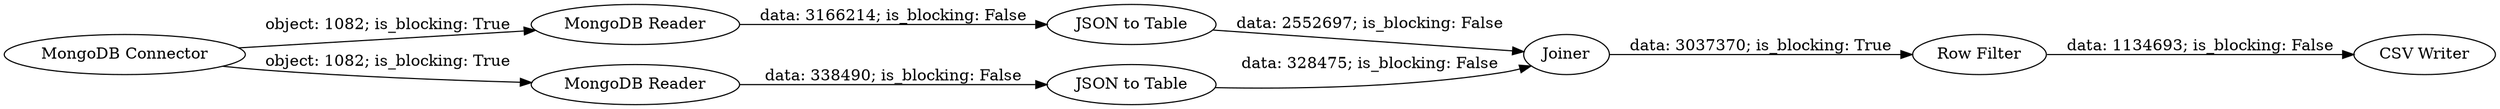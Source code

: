 digraph {
	"3044750543441726859_3" [label="MongoDB Reader"]
	"3044750543441726859_11" [label="CSV Writer"]
	"3044750543441726859_6" [label="MongoDB Reader"]
	"3044750543441726859_2" [label="MongoDB Connector"]
	"3044750543441726859_9" [label=Joiner]
	"3044750543441726859_7" [label="JSON to Table"]
	"3044750543441726859_8" [label="JSON to Table"]
	"3044750543441726859_10" [label="Row Filter"]
	"3044750543441726859_3" -> "3044750543441726859_7" [label="data: 3166214; is_blocking: False"]
	"3044750543441726859_6" -> "3044750543441726859_8" [label="data: 338490; is_blocking: False"]
	"3044750543441726859_2" -> "3044750543441726859_6" [label="object: 1082; is_blocking: True"]
	"3044750543441726859_7" -> "3044750543441726859_9" [label="data: 2552697; is_blocking: False"]
	"3044750543441726859_2" -> "3044750543441726859_3" [label="object: 1082; is_blocking: True"]
	"3044750543441726859_9" -> "3044750543441726859_10" [label="data: 3037370; is_blocking: True"]
	"3044750543441726859_8" -> "3044750543441726859_9" [label="data: 328475; is_blocking: False"]
	"3044750543441726859_10" -> "3044750543441726859_11" [label="data: 1134693; is_blocking: False"]
	rankdir=LR
}
